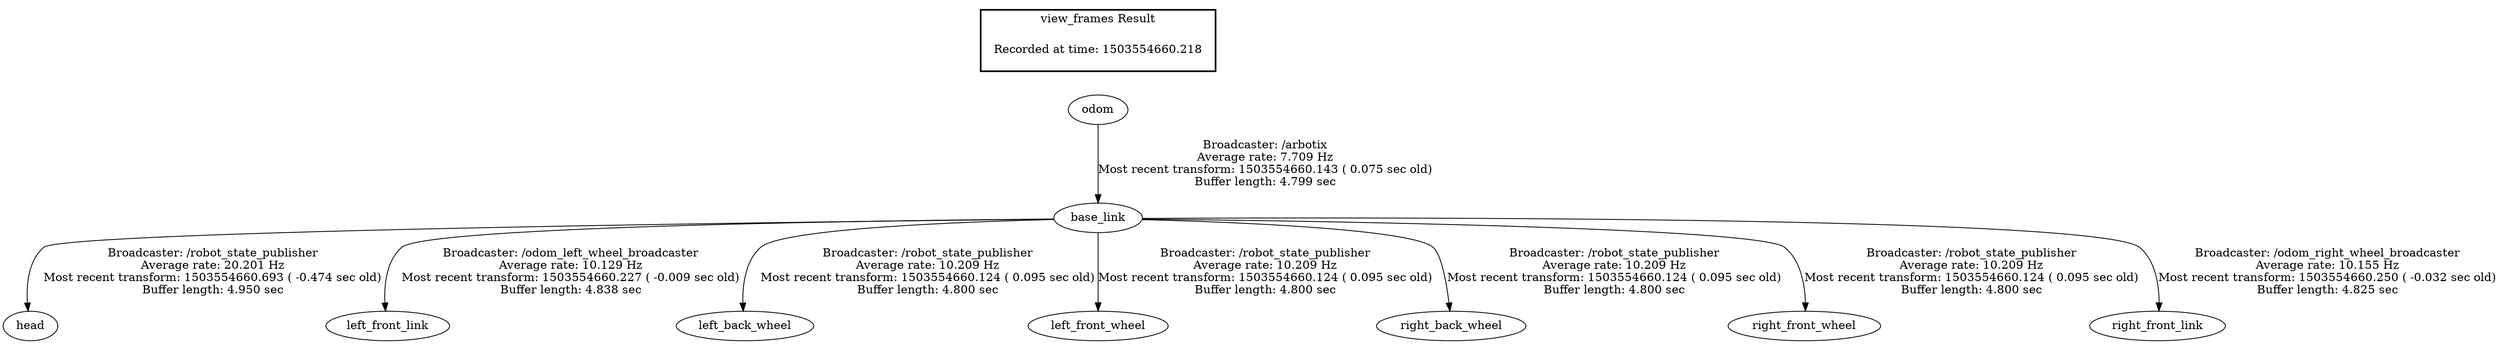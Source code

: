 digraph G {
"base_link" -> "head"[label="Broadcaster: /robot_state_publisher\nAverage rate: 20.201 Hz\nMost recent transform: 1503554660.693 ( -0.474 sec old)\nBuffer length: 4.950 sec\n"];
"odom" -> "base_link"[label="Broadcaster: /arbotix\nAverage rate: 7.709 Hz\nMost recent transform: 1503554660.143 ( 0.075 sec old)\nBuffer length: 4.799 sec\n"];
"base_link" -> "left_front_link"[label="Broadcaster: /odom_left_wheel_broadcaster\nAverage rate: 10.129 Hz\nMost recent transform: 1503554660.227 ( -0.009 sec old)\nBuffer length: 4.838 sec\n"];
"base_link" -> "left_back_wheel"[label="Broadcaster: /robot_state_publisher\nAverage rate: 10.209 Hz\nMost recent transform: 1503554660.124 ( 0.095 sec old)\nBuffer length: 4.800 sec\n"];
"base_link" -> "left_front_wheel"[label="Broadcaster: /robot_state_publisher\nAverage rate: 10.209 Hz\nMost recent transform: 1503554660.124 ( 0.095 sec old)\nBuffer length: 4.800 sec\n"];
"base_link" -> "right_back_wheel"[label="Broadcaster: /robot_state_publisher\nAverage rate: 10.209 Hz\nMost recent transform: 1503554660.124 ( 0.095 sec old)\nBuffer length: 4.800 sec\n"];
"base_link" -> "right_front_wheel"[label="Broadcaster: /robot_state_publisher\nAverage rate: 10.209 Hz\nMost recent transform: 1503554660.124 ( 0.095 sec old)\nBuffer length: 4.800 sec\n"];
"base_link" -> "right_front_link"[label="Broadcaster: /odom_right_wheel_broadcaster\nAverage rate: 10.155 Hz\nMost recent transform: 1503554660.250 ( -0.032 sec old)\nBuffer length: 4.825 sec\n"];
edge [style=invis];
 subgraph cluster_legend { style=bold; color=black; label ="view_frames Result";
"Recorded at time: 1503554660.218"[ shape=plaintext ] ;
 }->"odom";
}
